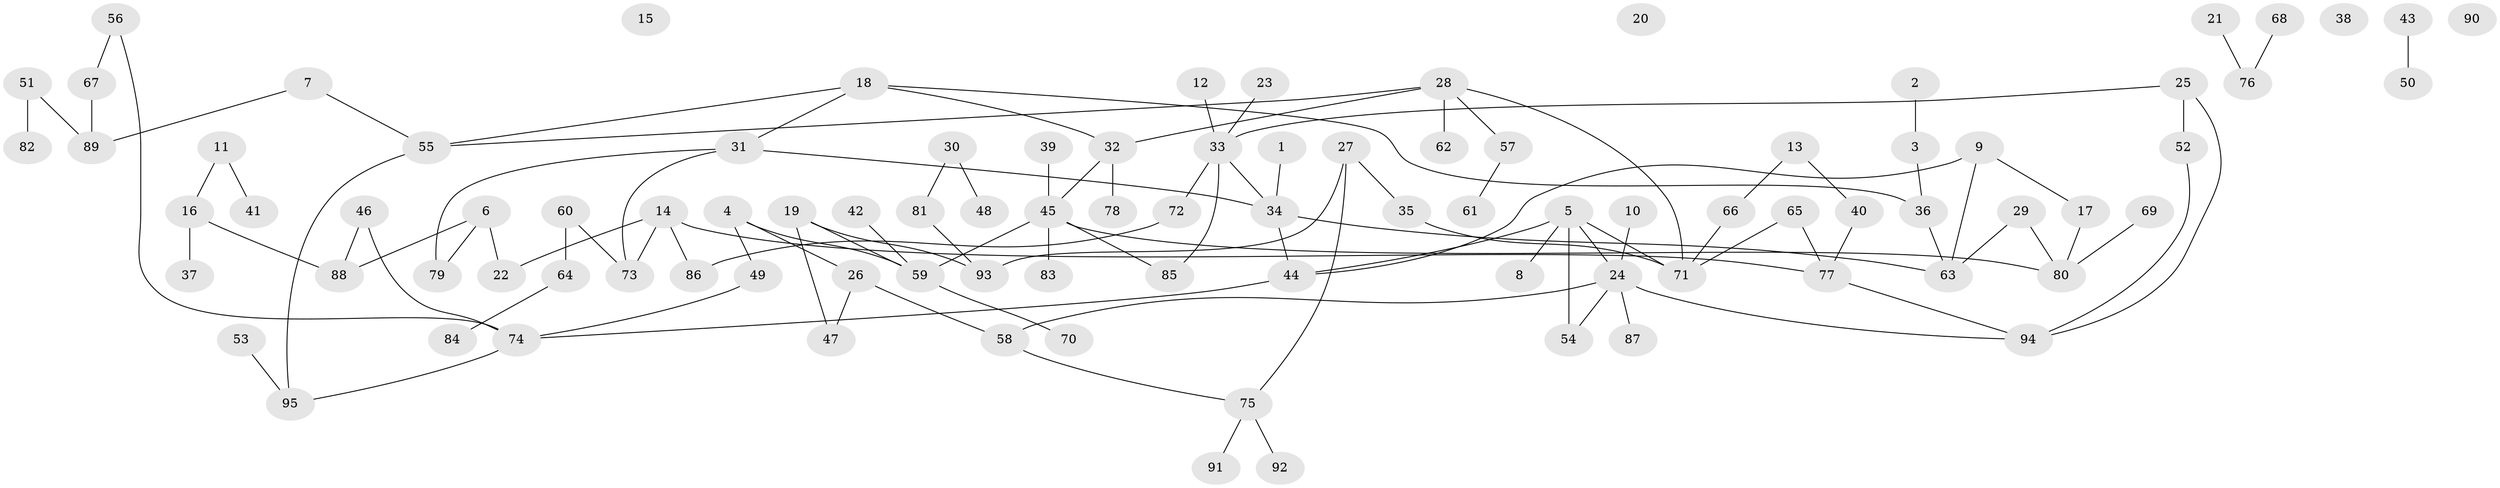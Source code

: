 // coarse degree distribution, {1: 0.3548387096774194, 4: 0.1935483870967742, 3: 0.14516129032258066, 2: 0.11290322580645161, 0: 0.08064516129032258, 5: 0.06451612903225806, 8: 0.016129032258064516, 6: 0.016129032258064516, 7: 0.016129032258064516}
// Generated by graph-tools (version 1.1) at 2025/41/03/06/25 10:41:22]
// undirected, 95 vertices, 111 edges
graph export_dot {
graph [start="1"]
  node [color=gray90,style=filled];
  1;
  2;
  3;
  4;
  5;
  6;
  7;
  8;
  9;
  10;
  11;
  12;
  13;
  14;
  15;
  16;
  17;
  18;
  19;
  20;
  21;
  22;
  23;
  24;
  25;
  26;
  27;
  28;
  29;
  30;
  31;
  32;
  33;
  34;
  35;
  36;
  37;
  38;
  39;
  40;
  41;
  42;
  43;
  44;
  45;
  46;
  47;
  48;
  49;
  50;
  51;
  52;
  53;
  54;
  55;
  56;
  57;
  58;
  59;
  60;
  61;
  62;
  63;
  64;
  65;
  66;
  67;
  68;
  69;
  70;
  71;
  72;
  73;
  74;
  75;
  76;
  77;
  78;
  79;
  80;
  81;
  82;
  83;
  84;
  85;
  86;
  87;
  88;
  89;
  90;
  91;
  92;
  93;
  94;
  95;
  1 -- 34;
  2 -- 3;
  3 -- 36;
  4 -- 26;
  4 -- 49;
  4 -- 59;
  5 -- 8;
  5 -- 24;
  5 -- 44;
  5 -- 54;
  5 -- 71;
  6 -- 22;
  6 -- 79;
  6 -- 88;
  7 -- 55;
  7 -- 89;
  9 -- 17;
  9 -- 44;
  9 -- 63;
  10 -- 24;
  11 -- 16;
  11 -- 41;
  12 -- 33;
  13 -- 40;
  13 -- 66;
  14 -- 22;
  14 -- 73;
  14 -- 77;
  14 -- 86;
  16 -- 37;
  16 -- 88;
  17 -- 80;
  18 -- 31;
  18 -- 32;
  18 -- 36;
  18 -- 55;
  19 -- 47;
  19 -- 59;
  19 -- 93;
  21 -- 76;
  23 -- 33;
  24 -- 54;
  24 -- 58;
  24 -- 87;
  24 -- 94;
  25 -- 33;
  25 -- 52;
  25 -- 94;
  26 -- 47;
  26 -- 58;
  27 -- 35;
  27 -- 75;
  27 -- 93;
  28 -- 32;
  28 -- 55;
  28 -- 57;
  28 -- 62;
  28 -- 71;
  29 -- 63;
  29 -- 80;
  30 -- 48;
  30 -- 81;
  31 -- 34;
  31 -- 73;
  31 -- 79;
  32 -- 45;
  32 -- 78;
  33 -- 34;
  33 -- 72;
  33 -- 85;
  34 -- 44;
  34 -- 63;
  35 -- 71;
  36 -- 63;
  39 -- 45;
  40 -- 77;
  42 -- 59;
  43 -- 50;
  44 -- 74;
  45 -- 59;
  45 -- 80;
  45 -- 83;
  45 -- 85;
  46 -- 74;
  46 -- 88;
  49 -- 74;
  51 -- 82;
  51 -- 89;
  52 -- 94;
  53 -- 95;
  55 -- 95;
  56 -- 67;
  56 -- 74;
  57 -- 61;
  58 -- 75;
  59 -- 70;
  60 -- 64;
  60 -- 73;
  64 -- 84;
  65 -- 71;
  65 -- 77;
  66 -- 71;
  67 -- 89;
  68 -- 76;
  69 -- 80;
  72 -- 86;
  74 -- 95;
  75 -- 91;
  75 -- 92;
  77 -- 94;
  81 -- 93;
}
